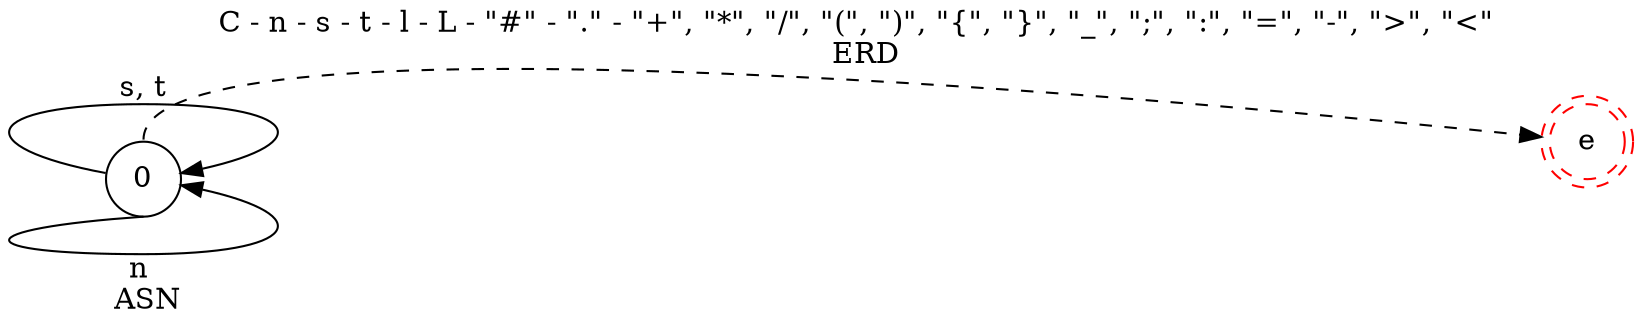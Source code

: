digraph DFA {
    rankdir = LR;
    node [shape = circle;];
    e [shape = doublecircle;style = dashed;color = red;];
    
    0 -> 0 [label = "s, t";];
    0 -> 0 [label = "n \n ASN"; tailport = s;];
    0 -> e [label = "C - n - s - t - l - L - \"#\" - \".\" - \"+\", \"*\", \"/\", \"(\", \")\", \"{\", \"}\", \"_\", \";\", \":\", \"=\", \"-\", \">\", \"<\" \n ERD"; style = dashed; tailport = n;];
}